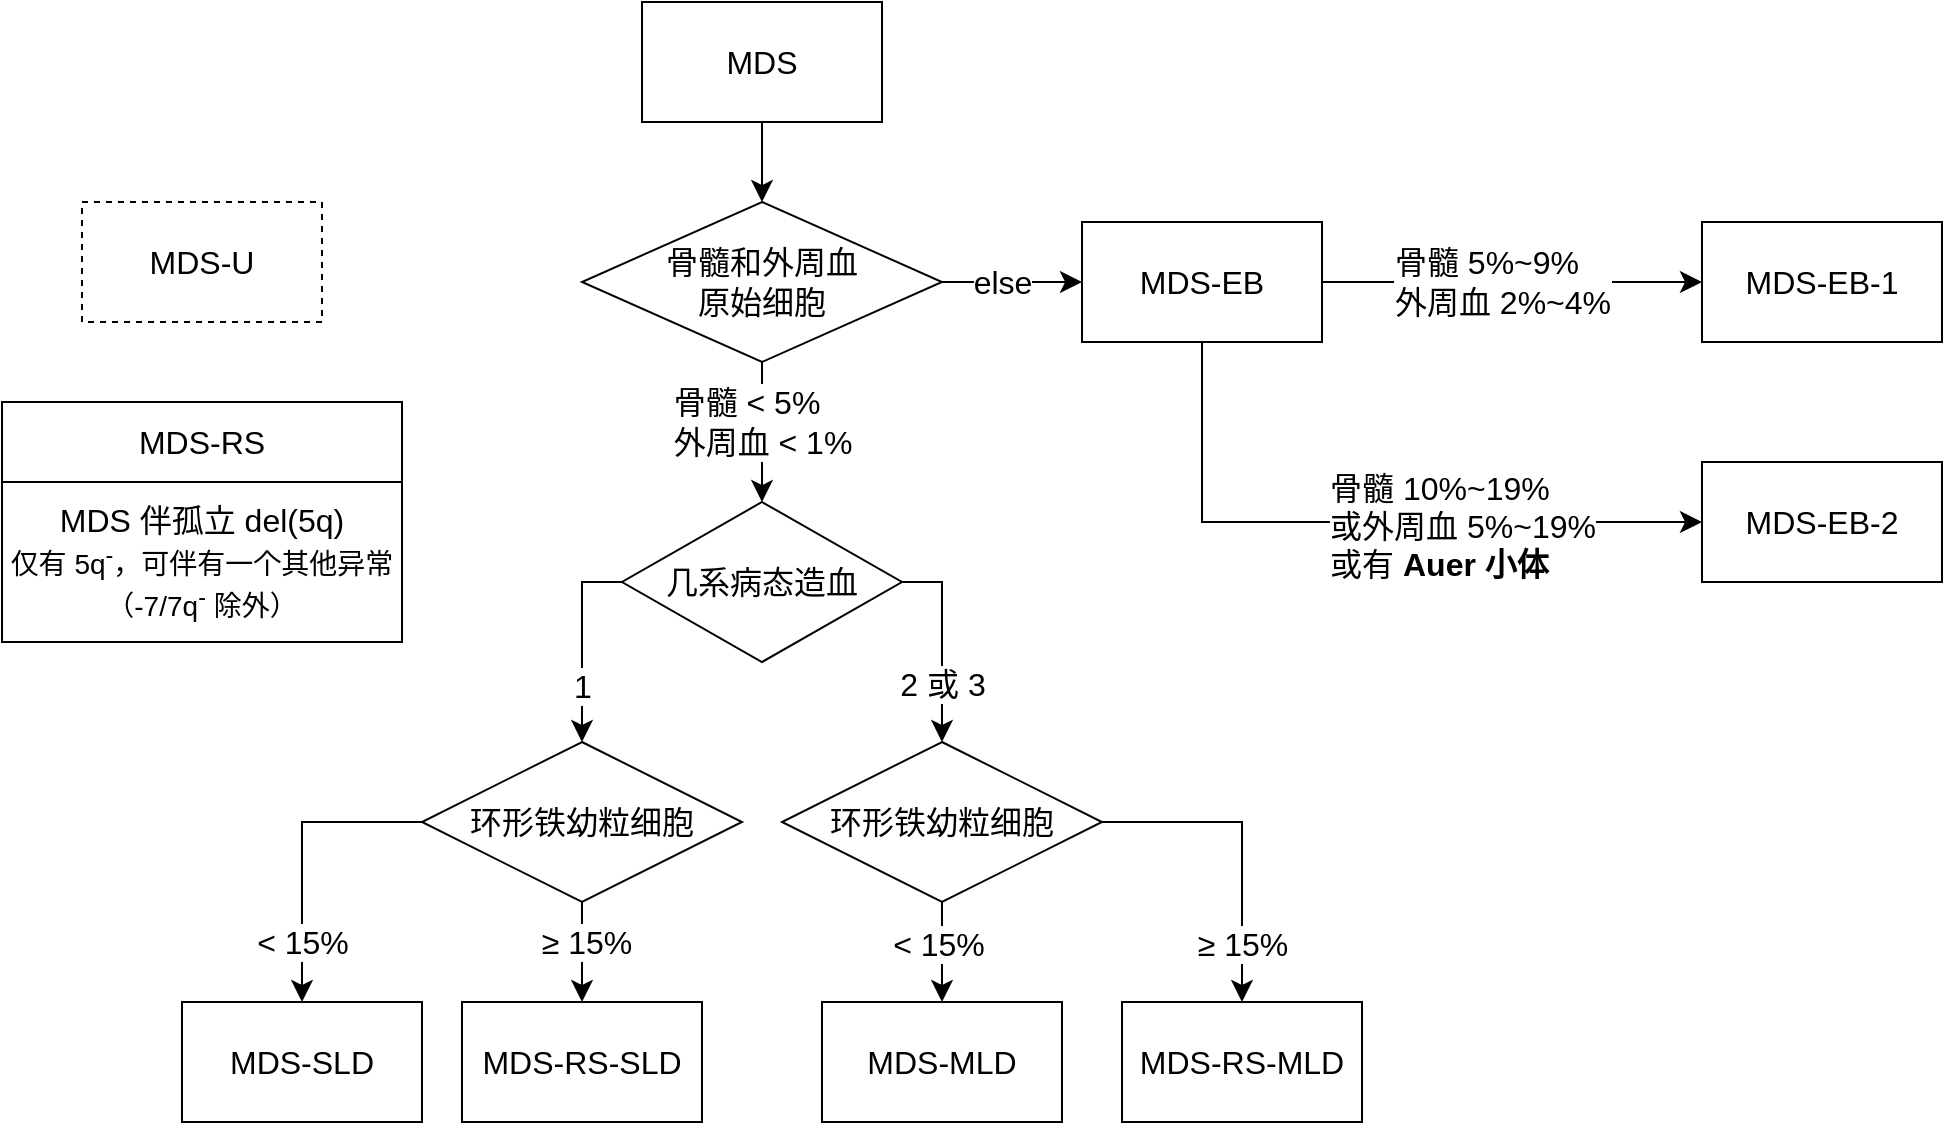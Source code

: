 <mxfile version="21.6.1" type="device">
  <diagram name="第 1 页" id="NJJ2pV9TdLqx12KAueTC">
    <mxGraphModel dx="1532" dy="1138" grid="1" gridSize="10" guides="1" tooltips="1" connect="1" arrows="1" fold="1" page="0" pageScale="1" pageWidth="827" pageHeight="1169" math="0" shadow="0">
      <root>
        <mxCell id="0" />
        <mxCell id="1" parent="0" />
        <mxCell id="vYfOtFyu8voAYNiv1xa6-3" value="" style="edgeStyle=none;curved=1;rounded=0;orthogonalLoop=1;jettySize=auto;html=1;fontSize=12;startSize=8;endSize=8;" parent="1" source="vYfOtFyu8voAYNiv1xa6-1" target="vYfOtFyu8voAYNiv1xa6-2" edge="1">
          <mxGeometry relative="1" as="geometry" />
        </mxCell>
        <mxCell id="vYfOtFyu8voAYNiv1xa6-1" value="MDS" style="rounded=0;whiteSpace=wrap;html=1;fontSize=16;" parent="1" vertex="1">
          <mxGeometry x="100" y="-100" width="120" height="60" as="geometry" />
        </mxCell>
        <mxCell id="vYfOtFyu8voAYNiv1xa6-5" value="" style="edgeStyle=none;curved=1;rounded=0;orthogonalLoop=1;jettySize=auto;html=1;fontSize=12;startSize=8;endSize=8;" parent="1" source="vYfOtFyu8voAYNiv1xa6-18" target="vYfOtFyu8voAYNiv1xa6-4" edge="1">
          <mxGeometry relative="1" as="geometry">
            <mxPoint x="1140" y="129.22" as="sourcePoint" />
          </mxGeometry>
        </mxCell>
        <mxCell id="vYfOtFyu8voAYNiv1xa6-6" value="&lt;div style=&quot;text-align: left;&quot;&gt;骨髓 5%~9%&lt;/div&gt;&lt;div style=&quot;text-align: left;&quot;&gt;外周血 2%~4%&lt;/div&gt;" style="edgeLabel;html=1;align=center;verticalAlign=middle;resizable=0;points=[];fontSize=16;" parent="vYfOtFyu8voAYNiv1xa6-5" vertex="1" connectable="0">
          <mxGeometry x="0.072" relative="1" as="geometry">
            <mxPoint x="-12" as="offset" />
          </mxGeometry>
        </mxCell>
        <mxCell id="vYfOtFyu8voAYNiv1xa6-19" value="" style="edgeStyle=none;curved=1;rounded=0;orthogonalLoop=1;jettySize=auto;html=1;fontSize=12;startSize=8;endSize=8;" parent="1" source="vYfOtFyu8voAYNiv1xa6-2" target="vYfOtFyu8voAYNiv1xa6-18" edge="1">
          <mxGeometry relative="1" as="geometry" />
        </mxCell>
        <mxCell id="vYfOtFyu8voAYNiv1xa6-20" value="else" style="edgeLabel;html=1;align=center;verticalAlign=middle;resizable=0;points=[];fontSize=16;" parent="vYfOtFyu8voAYNiv1xa6-19" vertex="1" connectable="0">
          <mxGeometry x="-0.227" relative="1" as="geometry">
            <mxPoint x="3" as="offset" />
          </mxGeometry>
        </mxCell>
        <mxCell id="vYfOtFyu8voAYNiv1xa6-45" style="edgeStyle=none;curved=1;rounded=0;orthogonalLoop=1;jettySize=auto;html=1;fontSize=12;startSize=8;endSize=8;" parent="1" source="vYfOtFyu8voAYNiv1xa6-2" target="vYfOtFyu8voAYNiv1xa6-21" edge="1">
          <mxGeometry relative="1" as="geometry" />
        </mxCell>
        <mxCell id="vYfOtFyu8voAYNiv1xa6-2" value="骨髓和外周血&lt;br&gt;原始细胞" style="rhombus;whiteSpace=wrap;html=1;fontSize=16;rounded=0;" parent="1" vertex="1">
          <mxGeometry x="70" width="180" height="80" as="geometry" />
        </mxCell>
        <mxCell id="vYfOtFyu8voAYNiv1xa6-4" value="MDS-EB-1" style="whiteSpace=wrap;html=1;fontSize=16;rounded=0;" parent="1" vertex="1">
          <mxGeometry x="630" y="10.0" width="120" height="60" as="geometry" />
        </mxCell>
        <mxCell id="vYfOtFyu8voAYNiv1xa6-10" value="MDS-EB-2" style="whiteSpace=wrap;html=1;fontSize=16;rounded=0;" parent="1" vertex="1">
          <mxGeometry x="630" y="130.0" width="120" height="60" as="geometry" />
        </mxCell>
        <mxCell id="-v5VuYS2f51aGtL4i8GK-2" style="edgeStyle=orthogonalEdgeStyle;rounded=0;orthogonalLoop=1;jettySize=auto;html=1;fontSize=12;startSize=8;endSize=8;" edge="1" parent="1" source="vYfOtFyu8voAYNiv1xa6-18" target="vYfOtFyu8voAYNiv1xa6-10">
          <mxGeometry relative="1" as="geometry">
            <Array as="points">
              <mxPoint x="380" y="160" />
            </Array>
          </mxGeometry>
        </mxCell>
        <mxCell id="-v5VuYS2f51aGtL4i8GK-3" value="&lt;div style=&quot;border-color: var(--border-color); text-align: left;&quot;&gt;骨髓 10%~19%&lt;/div&gt;&lt;div style=&quot;border-color: var(--border-color); text-align: left;&quot;&gt;或外周血 5%~19%&lt;/div&gt;&lt;div style=&quot;border-color: var(--border-color); text-align: left;&quot;&gt;或有&lt;b style=&quot;border-color: var(--border-color);&quot;&gt;&amp;nbsp;Auer 小体&lt;/b&gt;&lt;/div&gt;" style="edgeLabel;html=1;align=center;verticalAlign=middle;resizable=0;points=[];fontSize=16;" vertex="1" connectable="0" parent="-v5VuYS2f51aGtL4i8GK-2">
          <mxGeometry x="0.241" y="-2" relative="1" as="geometry">
            <mxPoint x="9" as="offset" />
          </mxGeometry>
        </mxCell>
        <mxCell id="vYfOtFyu8voAYNiv1xa6-18" value="MDS-EB&lt;br&gt;" style="whiteSpace=wrap;html=1;fontSize=16;rounded=0;" parent="1" vertex="1">
          <mxGeometry x="320" y="10" width="120" height="60" as="geometry" />
        </mxCell>
        <mxCell id="vYfOtFyu8voAYNiv1xa6-50" style="edgeStyle=orthogonalEdgeStyle;rounded=0;orthogonalLoop=1;jettySize=auto;html=1;fontSize=12;startSize=8;endSize=8;" parent="1" source="vYfOtFyu8voAYNiv1xa6-21" target="vYfOtFyu8voAYNiv1xa6-49" edge="1">
          <mxGeometry relative="1" as="geometry">
            <Array as="points">
              <mxPoint x="250" y="190" />
            </Array>
          </mxGeometry>
        </mxCell>
        <mxCell id="vYfOtFyu8voAYNiv1xa6-53" value="2 或 3" style="edgeLabel;html=1;align=center;verticalAlign=middle;resizable=0;points=[];fontSize=16;" parent="vYfOtFyu8voAYNiv1xa6-50" vertex="1" connectable="0">
          <mxGeometry x="0.28" y="-2" relative="1" as="geometry">
            <mxPoint x="2" y="7" as="offset" />
          </mxGeometry>
        </mxCell>
        <mxCell id="vYfOtFyu8voAYNiv1xa6-51" style="edgeStyle=orthogonalEdgeStyle;rounded=0;orthogonalLoop=1;jettySize=auto;html=1;fontSize=12;startSize=8;endSize=8;" parent="1" source="vYfOtFyu8voAYNiv1xa6-21" target="vYfOtFyu8voAYNiv1xa6-28" edge="1">
          <mxGeometry relative="1" as="geometry">
            <Array as="points">
              <mxPoint x="70" y="190" />
            </Array>
          </mxGeometry>
        </mxCell>
        <mxCell id="vYfOtFyu8voAYNiv1xa6-52" value="1" style="edgeLabel;html=1;align=center;verticalAlign=middle;resizable=0;points=[];fontSize=16;" parent="vYfOtFyu8voAYNiv1xa6-51" vertex="1" connectable="0">
          <mxGeometry x="0.234" y="2" relative="1" as="geometry">
            <mxPoint x="-2" y="10" as="offset" />
          </mxGeometry>
        </mxCell>
        <mxCell id="vYfOtFyu8voAYNiv1xa6-21" value="几系病态造血" style="rhombus;whiteSpace=wrap;html=1;fontSize=16;" parent="1" vertex="1">
          <mxGeometry x="90" y="150" width="140" height="80" as="geometry" />
        </mxCell>
        <mxCell id="vYfOtFyu8voAYNiv1xa6-22" value="MDS-SLD" style="whiteSpace=wrap;html=1;fontSize=16;" parent="1" vertex="1">
          <mxGeometry x="-130" y="400" width="120" height="60" as="geometry" />
        </mxCell>
        <mxCell id="vYfOtFyu8voAYNiv1xa6-25" value="MDS-MLD" style="whiteSpace=wrap;html=1;fontSize=16;" parent="1" vertex="1">
          <mxGeometry x="190" y="400" width="120" height="60" as="geometry" />
        </mxCell>
        <mxCell id="vYfOtFyu8voAYNiv1xa6-54" style="edgeStyle=none;curved=1;rounded=0;orthogonalLoop=1;jettySize=auto;html=1;fontSize=12;startSize=8;endSize=8;" parent="1" source="vYfOtFyu8voAYNiv1xa6-28" target="vYfOtFyu8voAYNiv1xa6-30" edge="1">
          <mxGeometry relative="1" as="geometry" />
        </mxCell>
        <mxCell id="vYfOtFyu8voAYNiv1xa6-60" value="≥ 15%" style="edgeLabel;html=1;align=center;verticalAlign=middle;resizable=0;points=[];fontSize=16;" parent="vYfOtFyu8voAYNiv1xa6-54" vertex="1" connectable="0">
          <mxGeometry x="-0.227" y="2" relative="1" as="geometry">
            <mxPoint as="offset" />
          </mxGeometry>
        </mxCell>
        <mxCell id="vYfOtFyu8voAYNiv1xa6-55" style="edgeStyle=orthogonalEdgeStyle;rounded=0;orthogonalLoop=1;jettySize=auto;html=1;fontSize=12;startSize=8;endSize=8;" parent="1" source="vYfOtFyu8voAYNiv1xa6-28" target="vYfOtFyu8voAYNiv1xa6-22" edge="1">
          <mxGeometry relative="1" as="geometry">
            <Array as="points">
              <mxPoint x="-70" y="310" />
            </Array>
          </mxGeometry>
        </mxCell>
        <mxCell id="vYfOtFyu8voAYNiv1xa6-59" value="&amp;lt; 15%" style="edgeLabel;html=1;align=center;verticalAlign=middle;resizable=0;points=[];fontSize=16;" parent="vYfOtFyu8voAYNiv1xa6-55" vertex="1" connectable="0">
          <mxGeometry x="0.582" y="-2" relative="1" as="geometry">
            <mxPoint x="2" y="1" as="offset" />
          </mxGeometry>
        </mxCell>
        <mxCell id="vYfOtFyu8voAYNiv1xa6-28" value="环形铁幼粒细胞" style="rhombus;whiteSpace=wrap;html=1;fontSize=16;rounded=0;" parent="1" vertex="1">
          <mxGeometry x="-10" y="270" width="160" height="80" as="geometry" />
        </mxCell>
        <mxCell id="vYfOtFyu8voAYNiv1xa6-30" value="MDS-RS-SLD" style="whiteSpace=wrap;html=1;fontSize=16;" parent="1" vertex="1">
          <mxGeometry x="10" y="400" width="120" height="60" as="geometry" />
        </mxCell>
        <mxCell id="vYfOtFyu8voAYNiv1xa6-37" value="MDS-RS-MLD" style="whiteSpace=wrap;html=1;fontSize=16;" parent="1" vertex="1">
          <mxGeometry x="340" y="400" width="120" height="60" as="geometry" />
        </mxCell>
        <mxCell id="vYfOtFyu8voAYNiv1xa6-48" value="&lt;div style=&quot;border-color: var(--border-color); text-align: left;&quot;&gt;骨髓 &amp;lt; 5%&lt;/div&gt;&lt;div style=&quot;border-color: var(--border-color); text-align: left;&quot;&gt;外周血 &amp;lt; 1%&lt;/div&gt;" style="edgeLabel;html=1;align=center;verticalAlign=middle;resizable=0;points=[];fontSize=16;" parent="1" vertex="1" connectable="0">
          <mxGeometry x="160" y="110" as="geometry" />
        </mxCell>
        <mxCell id="vYfOtFyu8voAYNiv1xa6-56" style="edgeStyle=none;curved=1;rounded=0;orthogonalLoop=1;jettySize=auto;html=1;fontSize=12;startSize=8;endSize=8;" parent="1" source="vYfOtFyu8voAYNiv1xa6-49" target="vYfOtFyu8voAYNiv1xa6-25" edge="1">
          <mxGeometry relative="1" as="geometry" />
        </mxCell>
        <mxCell id="vYfOtFyu8voAYNiv1xa6-61" value="&amp;lt; 15%" style="edgeLabel;html=1;align=center;verticalAlign=middle;resizable=0;points=[];fontSize=16;" parent="vYfOtFyu8voAYNiv1xa6-56" vertex="1" connectable="0">
          <mxGeometry x="-0.187" y="-2" relative="1" as="geometry">
            <mxPoint as="offset" />
          </mxGeometry>
        </mxCell>
        <mxCell id="vYfOtFyu8voAYNiv1xa6-57" style="edgeStyle=orthogonalEdgeStyle;rounded=0;orthogonalLoop=1;jettySize=auto;html=1;fontSize=12;startSize=8;endSize=8;" parent="1" source="vYfOtFyu8voAYNiv1xa6-49" target="vYfOtFyu8voAYNiv1xa6-37" edge="1">
          <mxGeometry relative="1" as="geometry" />
        </mxCell>
        <mxCell id="vYfOtFyu8voAYNiv1xa6-62" value="≥ 15%" style="edgeLabel;html=1;align=center;verticalAlign=middle;resizable=0;points=[];fontSize=16;" parent="vYfOtFyu8voAYNiv1xa6-57" vertex="1" connectable="0">
          <mxGeometry x="0.566" y="3" relative="1" as="geometry">
            <mxPoint x="-3" y="5" as="offset" />
          </mxGeometry>
        </mxCell>
        <mxCell id="vYfOtFyu8voAYNiv1xa6-49" value="环形铁幼粒细胞" style="rhombus;whiteSpace=wrap;html=1;fontSize=16;rounded=0;" parent="1" vertex="1">
          <mxGeometry x="170" y="270" width="160" height="80" as="geometry" />
        </mxCell>
        <mxCell id="vYfOtFyu8voAYNiv1xa6-63" value="MDS-U" style="rounded=0;whiteSpace=wrap;html=1;fontSize=16;dashed=1;" parent="1" vertex="1">
          <mxGeometry x="-180" width="120" height="60" as="geometry" />
        </mxCell>
        <mxCell id="4hSmWlT8KV4FnDKK8xB--9" value="MDS-RS" style="rounded=0;whiteSpace=wrap;html=1;fontSize=16;" parent="1" vertex="1">
          <mxGeometry x="-220" y="100" width="200" height="40" as="geometry" />
        </mxCell>
        <mxCell id="4hSmWlT8KV4FnDKK8xB--10" value="MDS 伴孤立 del(5q)&lt;br style=&quot;font-size: 15px;&quot;&gt;&lt;font style=&quot;font-size: 14px;&quot;&gt;仅有 5q&lt;sup&gt;-&lt;/sup&gt;，可伴有一个其他异常（-7/7q&lt;sup&gt;-&lt;/sup&gt;&amp;nbsp;除外）&lt;/font&gt;" style="rounded=0;whiteSpace=wrap;html=1;fontSize=16;align=center;" parent="1" vertex="1">
          <mxGeometry x="-220" y="140" width="200" height="80" as="geometry" />
        </mxCell>
      </root>
    </mxGraphModel>
  </diagram>
</mxfile>
